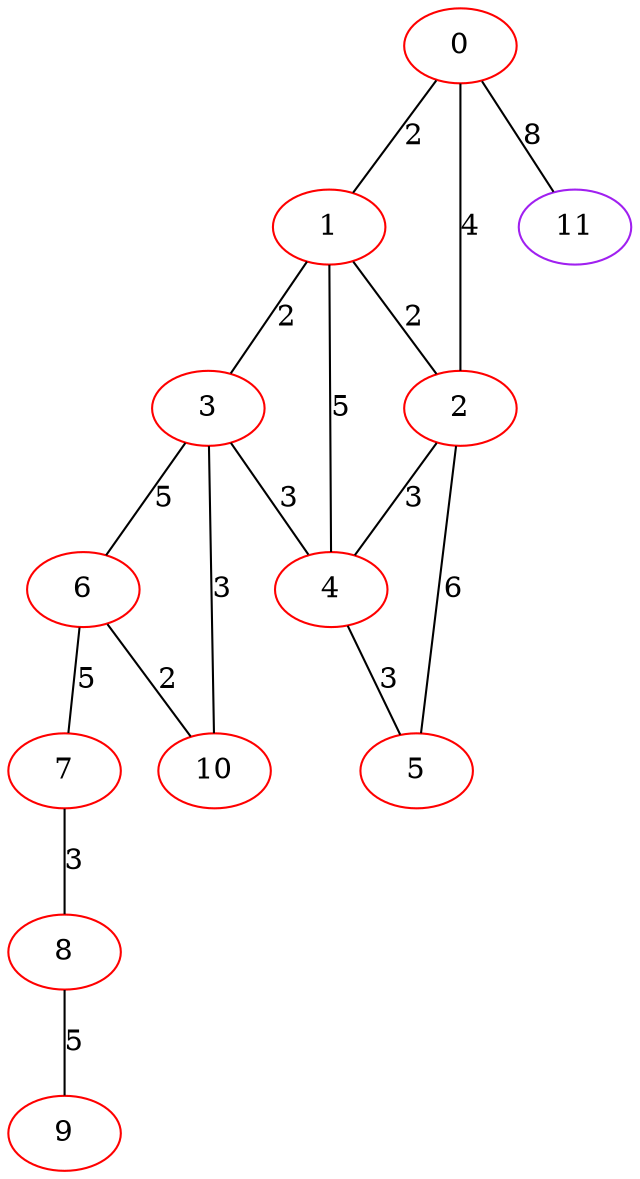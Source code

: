graph "" {
0 [color=red, weight=1];
1 [color=red, weight=1];
2 [color=red, weight=1];
3 [color=red, weight=1];
4 [color=red, weight=1];
5 [color=red, weight=1];
6 [color=red, weight=1];
7 [color=red, weight=1];
8 [color=red, weight=1];
9 [color=red, weight=1];
10 [color=red, weight=1];
11 [color=purple, weight=4];
0 -- 1  [key=0, label=2];
0 -- 2  [key=0, label=4];
0 -- 11  [key=0, label=8];
1 -- 2  [key=0, label=2];
1 -- 3  [key=0, label=2];
1 -- 4  [key=0, label=5];
2 -- 4  [key=0, label=3];
2 -- 5  [key=0, label=6];
3 -- 10  [key=0, label=3];
3 -- 4  [key=0, label=3];
3 -- 6  [key=0, label=5];
4 -- 5  [key=0, label=3];
6 -- 10  [key=0, label=2];
6 -- 7  [key=0, label=5];
7 -- 8  [key=0, label=3];
8 -- 9  [key=0, label=5];
}
